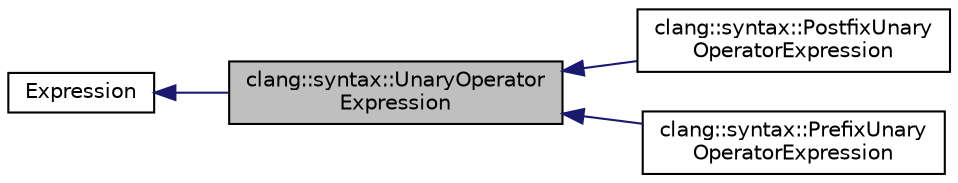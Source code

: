 digraph "clang::syntax::UnaryOperatorExpression"
{
 // LATEX_PDF_SIZE
  bgcolor="transparent";
  edge [fontname="Helvetica",fontsize="10",labelfontname="Helvetica",labelfontsize="10"];
  node [fontname="Helvetica",fontsize="10",shape=record];
  rankdir="LR";
  Node1 [label="clang::syntax::UnaryOperator\lExpression",height=0.2,width=0.4,color="black", fillcolor="grey75", style="filled", fontcolor="black",tooltip="An abstract class for prefix and postfix unary operators."];
  Node2 -> Node1 [dir="back",color="midnightblue",fontsize="10",style="solid",fontname="Helvetica"];
  Node2 [label="Expression",height=0.2,width=0.4,color="black",URL="$classExpression.html",tooltip=" "];
  Node1 -> Node3 [dir="back",color="midnightblue",fontsize="10",style="solid",fontname="Helvetica"];
  Node3 [label="clang::syntax::PostfixUnary\lOperatorExpression",height=0.2,width=0.4,color="black",URL="$classclang_1_1syntax_1_1PostfixUnaryOperatorExpression.html",tooltip="<operand> <operator>"];
  Node1 -> Node4 [dir="back",color="midnightblue",fontsize="10",style="solid",fontname="Helvetica"];
  Node4 [label="clang::syntax::PrefixUnary\lOperatorExpression",height=0.2,width=0.4,color="black",URL="$classclang_1_1syntax_1_1PrefixUnaryOperatorExpression.html",tooltip="<operator> <operand>"];
}

